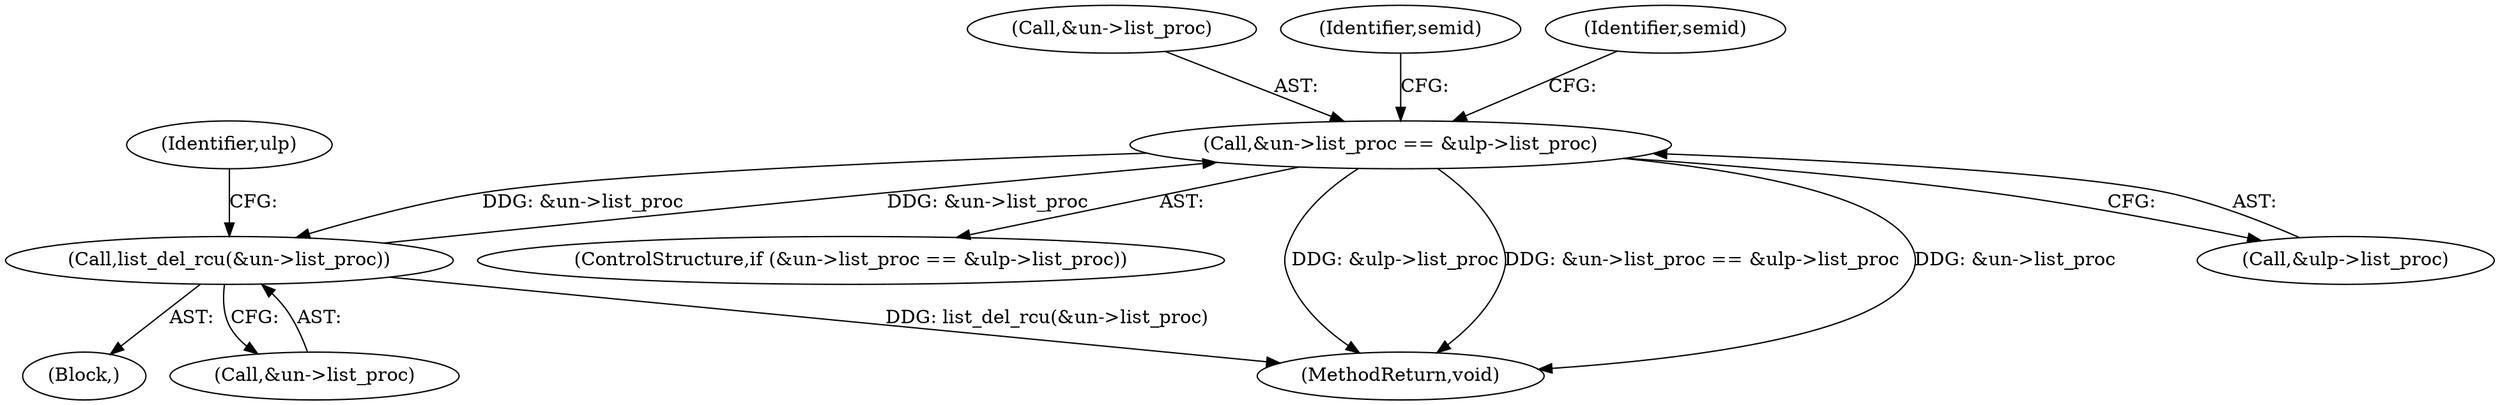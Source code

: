 digraph "0_linux_6062a8dc0517bce23e3c2f7d2fea5e22411269a3_1@pointer" {
"1000145" [label="(Call,&un->list_proc == &ulp->list_proc)"];
"1000216" [label="(Call,list_del_rcu(&un->list_proc))"];
"1000145" [label="(Call,&un->list_proc == &ulp->list_proc)"];
"1000146" [label="(Call,&un->list_proc)"];
"1000224" [label="(Identifier,ulp)"];
"1000137" [label="(Block,)"];
"1000155" [label="(Identifier,semid)"];
"1000144" [label="(ControlStructure,if (&un->list_proc == &ulp->list_proc))"];
"1000216" [label="(Call,list_del_rcu(&un->list_proc))"];
"1000311" [label="(MethodReturn,void)"];
"1000160" [label="(Identifier,semid)"];
"1000217" [label="(Call,&un->list_proc)"];
"1000145" [label="(Call,&un->list_proc == &ulp->list_proc)"];
"1000150" [label="(Call,&ulp->list_proc)"];
"1000145" -> "1000144"  [label="AST: "];
"1000145" -> "1000150"  [label="CFG: "];
"1000146" -> "1000145"  [label="AST: "];
"1000150" -> "1000145"  [label="AST: "];
"1000155" -> "1000145"  [label="CFG: "];
"1000160" -> "1000145"  [label="CFG: "];
"1000145" -> "1000311"  [label="DDG: &ulp->list_proc"];
"1000145" -> "1000311"  [label="DDG: &un->list_proc == &ulp->list_proc"];
"1000145" -> "1000311"  [label="DDG: &un->list_proc"];
"1000216" -> "1000145"  [label="DDG: &un->list_proc"];
"1000145" -> "1000216"  [label="DDG: &un->list_proc"];
"1000216" -> "1000137"  [label="AST: "];
"1000216" -> "1000217"  [label="CFG: "];
"1000217" -> "1000216"  [label="AST: "];
"1000224" -> "1000216"  [label="CFG: "];
"1000216" -> "1000311"  [label="DDG: list_del_rcu(&un->list_proc)"];
}
